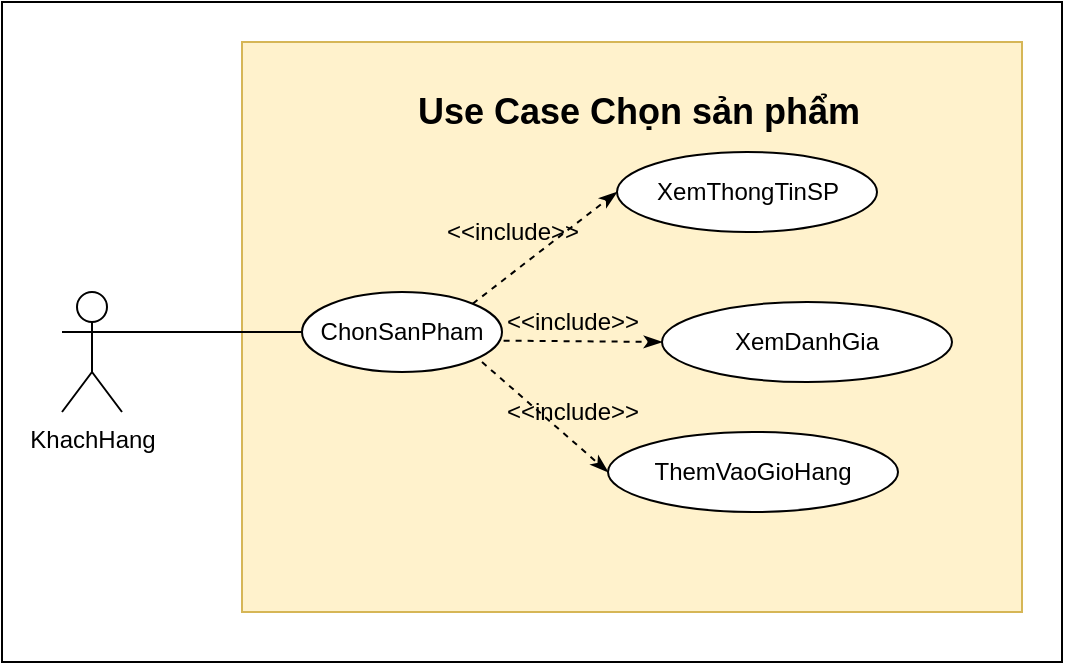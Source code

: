 <mxfile version="20.8.16" type="device"><diagram name="Page-1" id="o5RGUsd9Ihhwdi8gsb9h"><mxGraphModel dx="1548" dy="854" grid="1" gridSize="10" guides="1" tooltips="1" connect="1" arrows="1" fold="1" page="1" pageScale="1" pageWidth="850" pageHeight="1100" math="0" shadow="0"><root><mxCell id="0"/><mxCell id="1" parent="0"/><mxCell id="RbOVCen9r97aHLakYOR2-2" value="" style="rounded=0;whiteSpace=wrap;html=1;fontSize=18;" vertex="1" parent="1"><mxGeometry x="50" y="190" width="530" height="330" as="geometry"/></mxCell><mxCell id="He1BLsDqj8HH8Hq72s0M-6" value="" style="rounded=0;whiteSpace=wrap;html=1;fillColor=#fff2cc;strokeColor=#d6b656;" parent="1" vertex="1"><mxGeometry x="170" y="210" width="390" height="285" as="geometry"/></mxCell><mxCell id="Q6FtyuOv79sCklrbTpdX-1" value="KhachHang" style="shape=umlActor;verticalLabelPosition=bottom;verticalAlign=top;html=1;" parent="1" vertex="1"><mxGeometry x="80" y="335" width="30" height="60" as="geometry"/></mxCell><mxCell id="Q6FtyuOv79sCklrbTpdX-2" value="ChonSanPham" style="ellipse;whiteSpace=wrap;html=1;" parent="1" vertex="1"><mxGeometry x="200" y="335" width="100" height="40" as="geometry"/></mxCell><mxCell id="Q6FtyuOv79sCklrbTpdX-3" value="XemThongTinSP" style="ellipse;whiteSpace=wrap;html=1;" parent="1" vertex="1"><mxGeometry x="357.5" y="265" width="130" height="40" as="geometry"/></mxCell><mxCell id="Q6FtyuOv79sCklrbTpdX-4" value="XemDanhGia" style="ellipse;whiteSpace=wrap;html=1;" parent="1" vertex="1"><mxGeometry x="380" y="340" width="145" height="40" as="geometry"/></mxCell><mxCell id="Q6FtyuOv79sCklrbTpdX-6" value="" style="endArrow=none;html=1;rounded=0;exitX=1;exitY=0.333;exitDx=0;exitDy=0;exitPerimeter=0;entryX=0;entryY=0.5;entryDx=0;entryDy=0;" parent="1" source="Q6FtyuOv79sCklrbTpdX-1" target="Q6FtyuOv79sCklrbTpdX-2" edge="1"><mxGeometry width="50" height="50" relative="1" as="geometry"><mxPoint x="210" y="290" as="sourcePoint"/><mxPoint x="260" y="240" as="targetPoint"/></mxGeometry></mxCell><mxCell id="Q6FtyuOv79sCklrbTpdX-7" value="" style="endArrow=classicThin;dashed=1;html=1;rounded=0;entryX=0;entryY=0.5;entryDx=0;entryDy=0;exitX=1;exitY=0;exitDx=0;exitDy=0;startArrow=none;startFill=0;endFill=1;" parent="1" source="Q6FtyuOv79sCklrbTpdX-2" target="Q6FtyuOv79sCklrbTpdX-3" edge="1"><mxGeometry width="50" height="50" relative="1" as="geometry"><mxPoint x="270" y="310" as="sourcePoint"/><mxPoint x="320" y="260" as="targetPoint"/></mxGeometry></mxCell><mxCell id="Q6FtyuOv79sCklrbTpdX-10" value="&amp;lt;&amp;lt;include&amp;gt;&amp;gt;" style="text;html=1;align=center;verticalAlign=middle;resizable=0;points=[];autosize=1;strokeColor=none;fillColor=none;" parent="1" vertex="1"><mxGeometry x="260" y="290" width="90" height="30" as="geometry"/></mxCell><mxCell id="He1BLsDqj8HH8Hq72s0M-1" value="" style="endArrow=classicThin;dashed=1;html=1;rounded=0;entryX=0;entryY=0.5;entryDx=0;entryDy=0;exitX=1.008;exitY=0.608;exitDx=0;exitDy=0;startArrow=none;startFill=0;endFill=1;exitPerimeter=0;" parent="1" source="Q6FtyuOv79sCklrbTpdX-2" target="Q6FtyuOv79sCklrbTpdX-4" edge="1"><mxGeometry width="50" height="50" relative="1" as="geometry"><mxPoint x="255.355" y="450.858" as="sourcePoint"/><mxPoint x="327.5" y="395" as="targetPoint"/></mxGeometry></mxCell><mxCell id="He1BLsDqj8HH8Hq72s0M-2" value="&amp;lt;&amp;lt;include&amp;gt;&amp;gt;" style="text;html=1;align=center;verticalAlign=middle;resizable=0;points=[];autosize=1;strokeColor=none;fillColor=none;" parent="1" vertex="1"><mxGeometry x="290" y="335" width="90" height="30" as="geometry"/></mxCell><mxCell id="He1BLsDqj8HH8Hq72s0M-3" value="ThemVaoGioHang" style="ellipse;whiteSpace=wrap;html=1;" parent="1" vertex="1"><mxGeometry x="353" y="405" width="145" height="40" as="geometry"/></mxCell><mxCell id="He1BLsDqj8HH8Hq72s0M-4" value="" style="endArrow=classicThin;dashed=1;html=1;rounded=0;entryX=0;entryY=0.5;entryDx=0;entryDy=0;exitX=0.9;exitY=0.875;exitDx=0;exitDy=0;startArrow=none;startFill=0;endFill=1;exitPerimeter=0;" parent="1" source="Q6FtyuOv79sCklrbTpdX-2" target="He1BLsDqj8HH8Hq72s0M-3" edge="1"><mxGeometry width="50" height="50" relative="1" as="geometry"><mxPoint x="300.8" y="389.32" as="sourcePoint"/><mxPoint x="327.5" y="425" as="targetPoint"/></mxGeometry></mxCell><mxCell id="He1BLsDqj8HH8Hq72s0M-5" value="&amp;lt;&amp;lt;include&amp;gt;&amp;gt;" style="text;html=1;align=center;verticalAlign=middle;resizable=0;points=[];autosize=1;strokeColor=none;fillColor=none;" parent="1" vertex="1"><mxGeometry x="290" y="380" width="90" height="30" as="geometry"/></mxCell><mxCell id="RbOVCen9r97aHLakYOR2-1" value="&lt;b&gt;&lt;font style=&quot;font-size: 18px;&quot;&gt;Use Case Chọn sản phẩm&lt;/font&gt;&lt;/b&gt;" style="text;html=1;align=center;verticalAlign=middle;resizable=0;points=[];autosize=1;strokeColor=none;fillColor=none;" vertex="1" parent="1"><mxGeometry x="247.5" y="225" width="240" height="40" as="geometry"/></mxCell></root></mxGraphModel></diagram></mxfile>